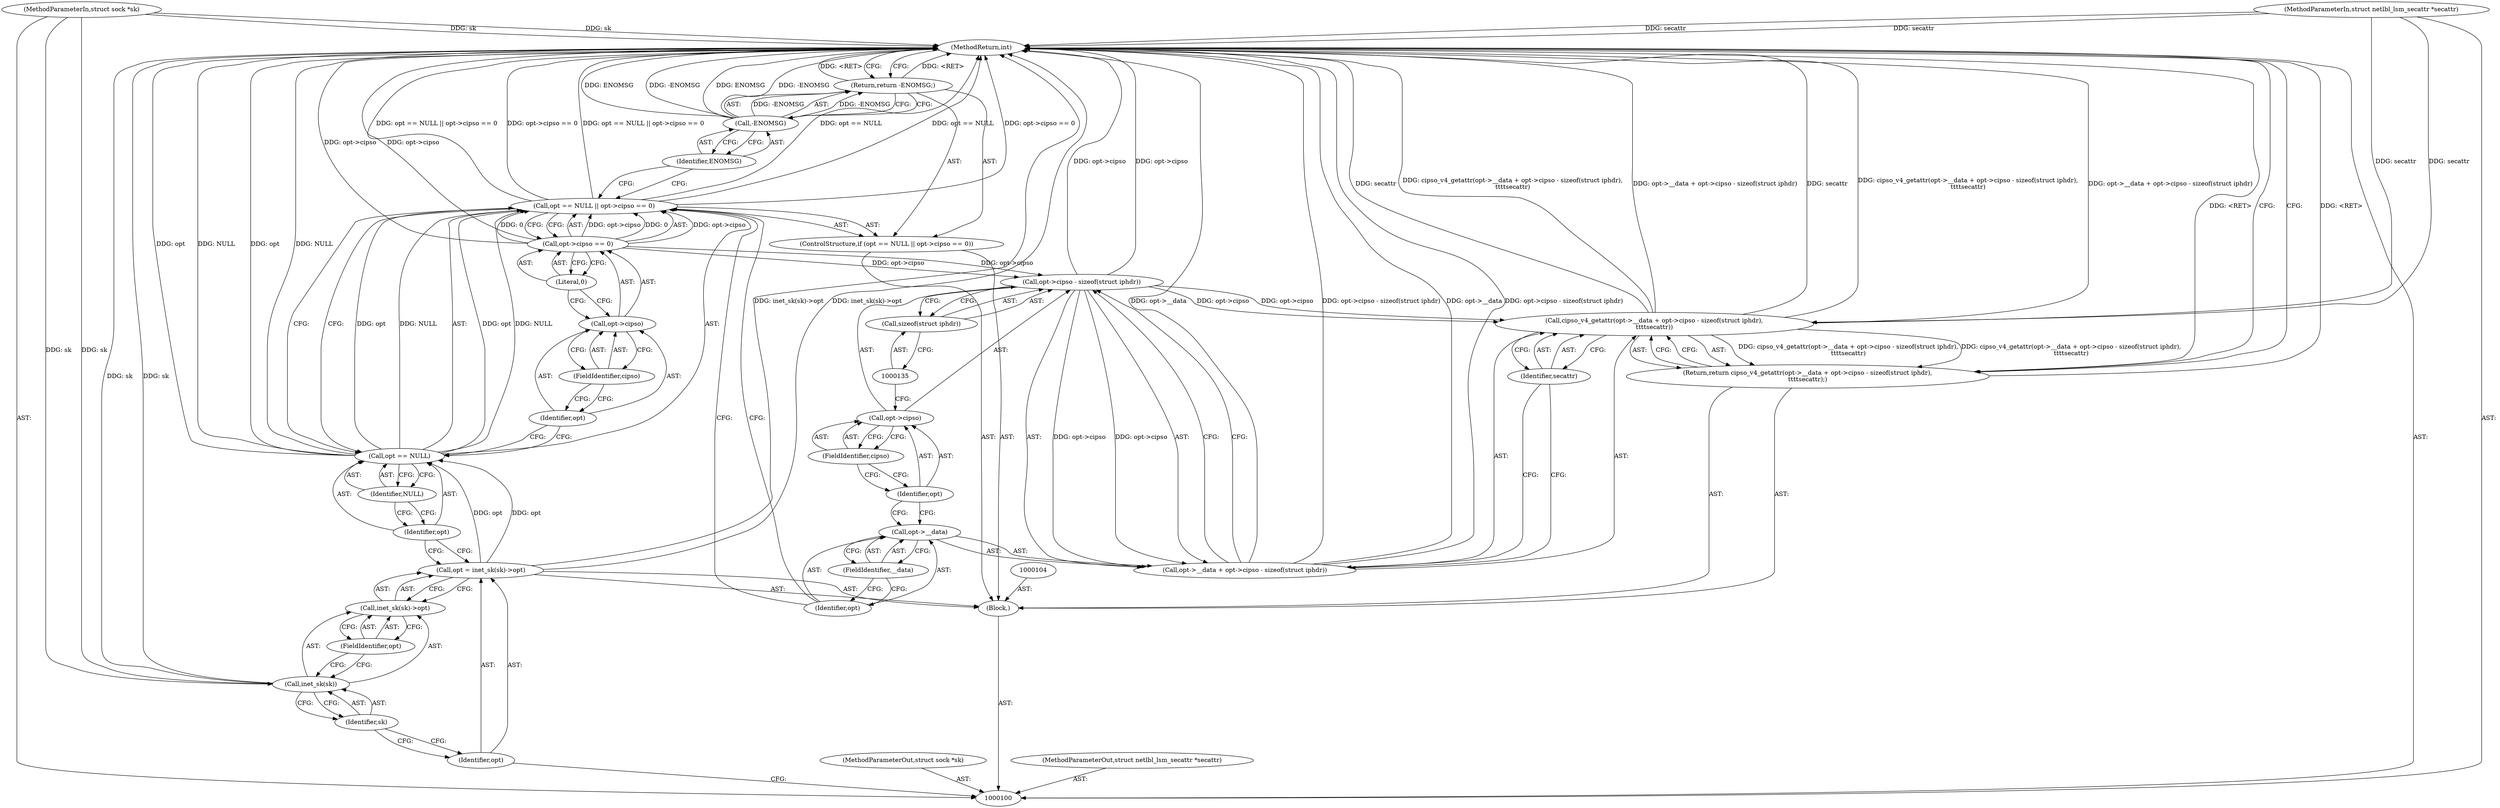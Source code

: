 digraph "1_linux_f6d8bd051c391c1c0458a30b2a7abcd939329259_9" {
"1000137" [label="(MethodReturn,int)"];
"1000101" [label="(MethodParameterIn,struct sock *sk)"];
"1000192" [label="(MethodParameterOut,struct sock *sk)"];
"1000102" [label="(MethodParameterIn,struct netlbl_lsm_secattr *secattr)"];
"1000193" [label="(MethodParameterOut,struct netlbl_lsm_secattr *secattr)"];
"1000103" [label="(Block,)"];
"1000105" [label="(Call,opt = inet_sk(sk)->opt)"];
"1000106" [label="(Identifier,opt)"];
"1000109" [label="(Identifier,sk)"];
"1000110" [label="(FieldIdentifier,opt)"];
"1000107" [label="(Call,inet_sk(sk)->opt)"];
"1000108" [label="(Call,inet_sk(sk))"];
"1000111" [label="(ControlStructure,if (opt == NULL || opt->cipso == 0))"];
"1000115" [label="(Identifier,NULL)"];
"1000116" [label="(Call,opt->cipso == 0)"];
"1000117" [label="(Call,opt->cipso)"];
"1000118" [label="(Identifier,opt)"];
"1000119" [label="(FieldIdentifier,cipso)"];
"1000120" [label="(Literal,0)"];
"1000112" [label="(Call,opt == NULL || opt->cipso == 0)"];
"1000113" [label="(Call,opt == NULL)"];
"1000114" [label="(Identifier,opt)"];
"1000123" [label="(Identifier,ENOMSG)"];
"1000121" [label="(Return,return -ENOMSG;)"];
"1000122" [label="(Call,-ENOMSG)"];
"1000124" [label="(Return,return cipso_v4_getattr(opt->__data + opt->cipso - sizeof(struct iphdr),\n\t\t\t\tsecattr);)"];
"1000126" [label="(Call,opt->__data + opt->cipso - sizeof(struct iphdr))"];
"1000127" [label="(Call,opt->__data)"];
"1000128" [label="(Identifier,opt)"];
"1000129" [label="(FieldIdentifier,__data)"];
"1000130" [label="(Call,opt->cipso - sizeof(struct iphdr))"];
"1000131" [label="(Call,opt->cipso)"];
"1000132" [label="(Identifier,opt)"];
"1000133" [label="(FieldIdentifier,cipso)"];
"1000134" [label="(Call,sizeof(struct iphdr))"];
"1000125" [label="(Call,cipso_v4_getattr(opt->__data + opt->cipso - sizeof(struct iphdr),\n\t\t\t\tsecattr))"];
"1000136" [label="(Identifier,secattr)"];
"1000137" -> "1000100"  [label="AST: "];
"1000137" -> "1000121"  [label="CFG: "];
"1000137" -> "1000124"  [label="CFG: "];
"1000121" -> "1000137"  [label="DDG: <RET>"];
"1000124" -> "1000137"  [label="DDG: <RET>"];
"1000116" -> "1000137"  [label="DDG: opt->cipso"];
"1000125" -> "1000137"  [label="DDG: cipso_v4_getattr(opt->__data + opt->cipso - sizeof(struct iphdr),\n\t\t\t\tsecattr)"];
"1000125" -> "1000137"  [label="DDG: opt->__data + opt->cipso - sizeof(struct iphdr)"];
"1000125" -> "1000137"  [label="DDG: secattr"];
"1000105" -> "1000137"  [label="DDG: inet_sk(sk)->opt"];
"1000113" -> "1000137"  [label="DDG: opt"];
"1000113" -> "1000137"  [label="DDG: NULL"];
"1000122" -> "1000137"  [label="DDG: ENOMSG"];
"1000122" -> "1000137"  [label="DDG: -ENOMSG"];
"1000126" -> "1000137"  [label="DDG: opt->__data"];
"1000126" -> "1000137"  [label="DDG: opt->cipso - sizeof(struct iphdr)"];
"1000112" -> "1000137"  [label="DDG: opt->cipso == 0"];
"1000112" -> "1000137"  [label="DDG: opt == NULL || opt->cipso == 0"];
"1000112" -> "1000137"  [label="DDG: opt == NULL"];
"1000108" -> "1000137"  [label="DDG: sk"];
"1000130" -> "1000137"  [label="DDG: opt->cipso"];
"1000102" -> "1000137"  [label="DDG: secattr"];
"1000101" -> "1000137"  [label="DDG: sk"];
"1000101" -> "1000100"  [label="AST: "];
"1000101" -> "1000137"  [label="DDG: sk"];
"1000101" -> "1000108"  [label="DDG: sk"];
"1000192" -> "1000100"  [label="AST: "];
"1000102" -> "1000100"  [label="AST: "];
"1000102" -> "1000137"  [label="DDG: secattr"];
"1000102" -> "1000125"  [label="DDG: secattr"];
"1000193" -> "1000100"  [label="AST: "];
"1000103" -> "1000100"  [label="AST: "];
"1000104" -> "1000103"  [label="AST: "];
"1000105" -> "1000103"  [label="AST: "];
"1000111" -> "1000103"  [label="AST: "];
"1000124" -> "1000103"  [label="AST: "];
"1000105" -> "1000103"  [label="AST: "];
"1000105" -> "1000107"  [label="CFG: "];
"1000106" -> "1000105"  [label="AST: "];
"1000107" -> "1000105"  [label="AST: "];
"1000114" -> "1000105"  [label="CFG: "];
"1000105" -> "1000137"  [label="DDG: inet_sk(sk)->opt"];
"1000105" -> "1000113"  [label="DDG: opt"];
"1000106" -> "1000105"  [label="AST: "];
"1000106" -> "1000100"  [label="CFG: "];
"1000109" -> "1000106"  [label="CFG: "];
"1000109" -> "1000108"  [label="AST: "];
"1000109" -> "1000106"  [label="CFG: "];
"1000108" -> "1000109"  [label="CFG: "];
"1000110" -> "1000107"  [label="AST: "];
"1000110" -> "1000108"  [label="CFG: "];
"1000107" -> "1000110"  [label="CFG: "];
"1000107" -> "1000105"  [label="AST: "];
"1000107" -> "1000110"  [label="CFG: "];
"1000108" -> "1000107"  [label="AST: "];
"1000110" -> "1000107"  [label="AST: "];
"1000105" -> "1000107"  [label="CFG: "];
"1000108" -> "1000107"  [label="AST: "];
"1000108" -> "1000109"  [label="CFG: "];
"1000109" -> "1000108"  [label="AST: "];
"1000110" -> "1000108"  [label="CFG: "];
"1000108" -> "1000137"  [label="DDG: sk"];
"1000101" -> "1000108"  [label="DDG: sk"];
"1000111" -> "1000103"  [label="AST: "];
"1000112" -> "1000111"  [label="AST: "];
"1000121" -> "1000111"  [label="AST: "];
"1000115" -> "1000113"  [label="AST: "];
"1000115" -> "1000114"  [label="CFG: "];
"1000113" -> "1000115"  [label="CFG: "];
"1000116" -> "1000112"  [label="AST: "];
"1000116" -> "1000120"  [label="CFG: "];
"1000117" -> "1000116"  [label="AST: "];
"1000120" -> "1000116"  [label="AST: "];
"1000112" -> "1000116"  [label="CFG: "];
"1000116" -> "1000137"  [label="DDG: opt->cipso"];
"1000116" -> "1000112"  [label="DDG: opt->cipso"];
"1000116" -> "1000112"  [label="DDG: 0"];
"1000116" -> "1000130"  [label="DDG: opt->cipso"];
"1000117" -> "1000116"  [label="AST: "];
"1000117" -> "1000119"  [label="CFG: "];
"1000118" -> "1000117"  [label="AST: "];
"1000119" -> "1000117"  [label="AST: "];
"1000120" -> "1000117"  [label="CFG: "];
"1000118" -> "1000117"  [label="AST: "];
"1000118" -> "1000113"  [label="CFG: "];
"1000119" -> "1000118"  [label="CFG: "];
"1000119" -> "1000117"  [label="AST: "];
"1000119" -> "1000118"  [label="CFG: "];
"1000117" -> "1000119"  [label="CFG: "];
"1000120" -> "1000116"  [label="AST: "];
"1000120" -> "1000117"  [label="CFG: "];
"1000116" -> "1000120"  [label="CFG: "];
"1000112" -> "1000111"  [label="AST: "];
"1000112" -> "1000113"  [label="CFG: "];
"1000112" -> "1000116"  [label="CFG: "];
"1000113" -> "1000112"  [label="AST: "];
"1000116" -> "1000112"  [label="AST: "];
"1000123" -> "1000112"  [label="CFG: "];
"1000128" -> "1000112"  [label="CFG: "];
"1000112" -> "1000137"  [label="DDG: opt->cipso == 0"];
"1000112" -> "1000137"  [label="DDG: opt == NULL || opt->cipso == 0"];
"1000112" -> "1000137"  [label="DDG: opt == NULL"];
"1000113" -> "1000112"  [label="DDG: opt"];
"1000113" -> "1000112"  [label="DDG: NULL"];
"1000116" -> "1000112"  [label="DDG: opt->cipso"];
"1000116" -> "1000112"  [label="DDG: 0"];
"1000113" -> "1000112"  [label="AST: "];
"1000113" -> "1000115"  [label="CFG: "];
"1000114" -> "1000113"  [label="AST: "];
"1000115" -> "1000113"  [label="AST: "];
"1000118" -> "1000113"  [label="CFG: "];
"1000112" -> "1000113"  [label="CFG: "];
"1000113" -> "1000137"  [label="DDG: opt"];
"1000113" -> "1000137"  [label="DDG: NULL"];
"1000113" -> "1000112"  [label="DDG: opt"];
"1000113" -> "1000112"  [label="DDG: NULL"];
"1000105" -> "1000113"  [label="DDG: opt"];
"1000114" -> "1000113"  [label="AST: "];
"1000114" -> "1000105"  [label="CFG: "];
"1000115" -> "1000114"  [label="CFG: "];
"1000123" -> "1000122"  [label="AST: "];
"1000123" -> "1000112"  [label="CFG: "];
"1000122" -> "1000123"  [label="CFG: "];
"1000121" -> "1000111"  [label="AST: "];
"1000121" -> "1000122"  [label="CFG: "];
"1000122" -> "1000121"  [label="AST: "];
"1000137" -> "1000121"  [label="CFG: "];
"1000121" -> "1000137"  [label="DDG: <RET>"];
"1000122" -> "1000121"  [label="DDG: -ENOMSG"];
"1000122" -> "1000121"  [label="AST: "];
"1000122" -> "1000123"  [label="CFG: "];
"1000123" -> "1000122"  [label="AST: "];
"1000121" -> "1000122"  [label="CFG: "];
"1000122" -> "1000137"  [label="DDG: ENOMSG"];
"1000122" -> "1000137"  [label="DDG: -ENOMSG"];
"1000122" -> "1000121"  [label="DDG: -ENOMSG"];
"1000124" -> "1000103"  [label="AST: "];
"1000124" -> "1000125"  [label="CFG: "];
"1000125" -> "1000124"  [label="AST: "];
"1000137" -> "1000124"  [label="CFG: "];
"1000124" -> "1000137"  [label="DDG: <RET>"];
"1000125" -> "1000124"  [label="DDG: cipso_v4_getattr(opt->__data + opt->cipso - sizeof(struct iphdr),\n\t\t\t\tsecattr)"];
"1000126" -> "1000125"  [label="AST: "];
"1000126" -> "1000130"  [label="CFG: "];
"1000127" -> "1000126"  [label="AST: "];
"1000130" -> "1000126"  [label="AST: "];
"1000136" -> "1000126"  [label="CFG: "];
"1000126" -> "1000137"  [label="DDG: opt->__data"];
"1000126" -> "1000137"  [label="DDG: opt->cipso - sizeof(struct iphdr)"];
"1000130" -> "1000126"  [label="DDG: opt->cipso"];
"1000127" -> "1000126"  [label="AST: "];
"1000127" -> "1000129"  [label="CFG: "];
"1000128" -> "1000127"  [label="AST: "];
"1000129" -> "1000127"  [label="AST: "];
"1000132" -> "1000127"  [label="CFG: "];
"1000128" -> "1000127"  [label="AST: "];
"1000128" -> "1000112"  [label="CFG: "];
"1000129" -> "1000128"  [label="CFG: "];
"1000129" -> "1000127"  [label="AST: "];
"1000129" -> "1000128"  [label="CFG: "];
"1000127" -> "1000129"  [label="CFG: "];
"1000130" -> "1000126"  [label="AST: "];
"1000130" -> "1000134"  [label="CFG: "];
"1000131" -> "1000130"  [label="AST: "];
"1000134" -> "1000130"  [label="AST: "];
"1000126" -> "1000130"  [label="CFG: "];
"1000130" -> "1000137"  [label="DDG: opt->cipso"];
"1000130" -> "1000125"  [label="DDG: opt->cipso"];
"1000130" -> "1000126"  [label="DDG: opt->cipso"];
"1000116" -> "1000130"  [label="DDG: opt->cipso"];
"1000131" -> "1000130"  [label="AST: "];
"1000131" -> "1000133"  [label="CFG: "];
"1000132" -> "1000131"  [label="AST: "];
"1000133" -> "1000131"  [label="AST: "];
"1000135" -> "1000131"  [label="CFG: "];
"1000132" -> "1000131"  [label="AST: "];
"1000132" -> "1000127"  [label="CFG: "];
"1000133" -> "1000132"  [label="CFG: "];
"1000133" -> "1000131"  [label="AST: "];
"1000133" -> "1000132"  [label="CFG: "];
"1000131" -> "1000133"  [label="CFG: "];
"1000134" -> "1000130"  [label="AST: "];
"1000134" -> "1000135"  [label="CFG: "];
"1000135" -> "1000134"  [label="AST: "];
"1000130" -> "1000134"  [label="CFG: "];
"1000125" -> "1000124"  [label="AST: "];
"1000125" -> "1000136"  [label="CFG: "];
"1000126" -> "1000125"  [label="AST: "];
"1000136" -> "1000125"  [label="AST: "];
"1000124" -> "1000125"  [label="CFG: "];
"1000125" -> "1000137"  [label="DDG: cipso_v4_getattr(opt->__data + opt->cipso - sizeof(struct iphdr),\n\t\t\t\tsecattr)"];
"1000125" -> "1000137"  [label="DDG: opt->__data + opt->cipso - sizeof(struct iphdr)"];
"1000125" -> "1000137"  [label="DDG: secattr"];
"1000125" -> "1000124"  [label="DDG: cipso_v4_getattr(opt->__data + opt->cipso - sizeof(struct iphdr),\n\t\t\t\tsecattr)"];
"1000130" -> "1000125"  [label="DDG: opt->cipso"];
"1000102" -> "1000125"  [label="DDG: secattr"];
"1000136" -> "1000125"  [label="AST: "];
"1000136" -> "1000126"  [label="CFG: "];
"1000125" -> "1000136"  [label="CFG: "];
}
